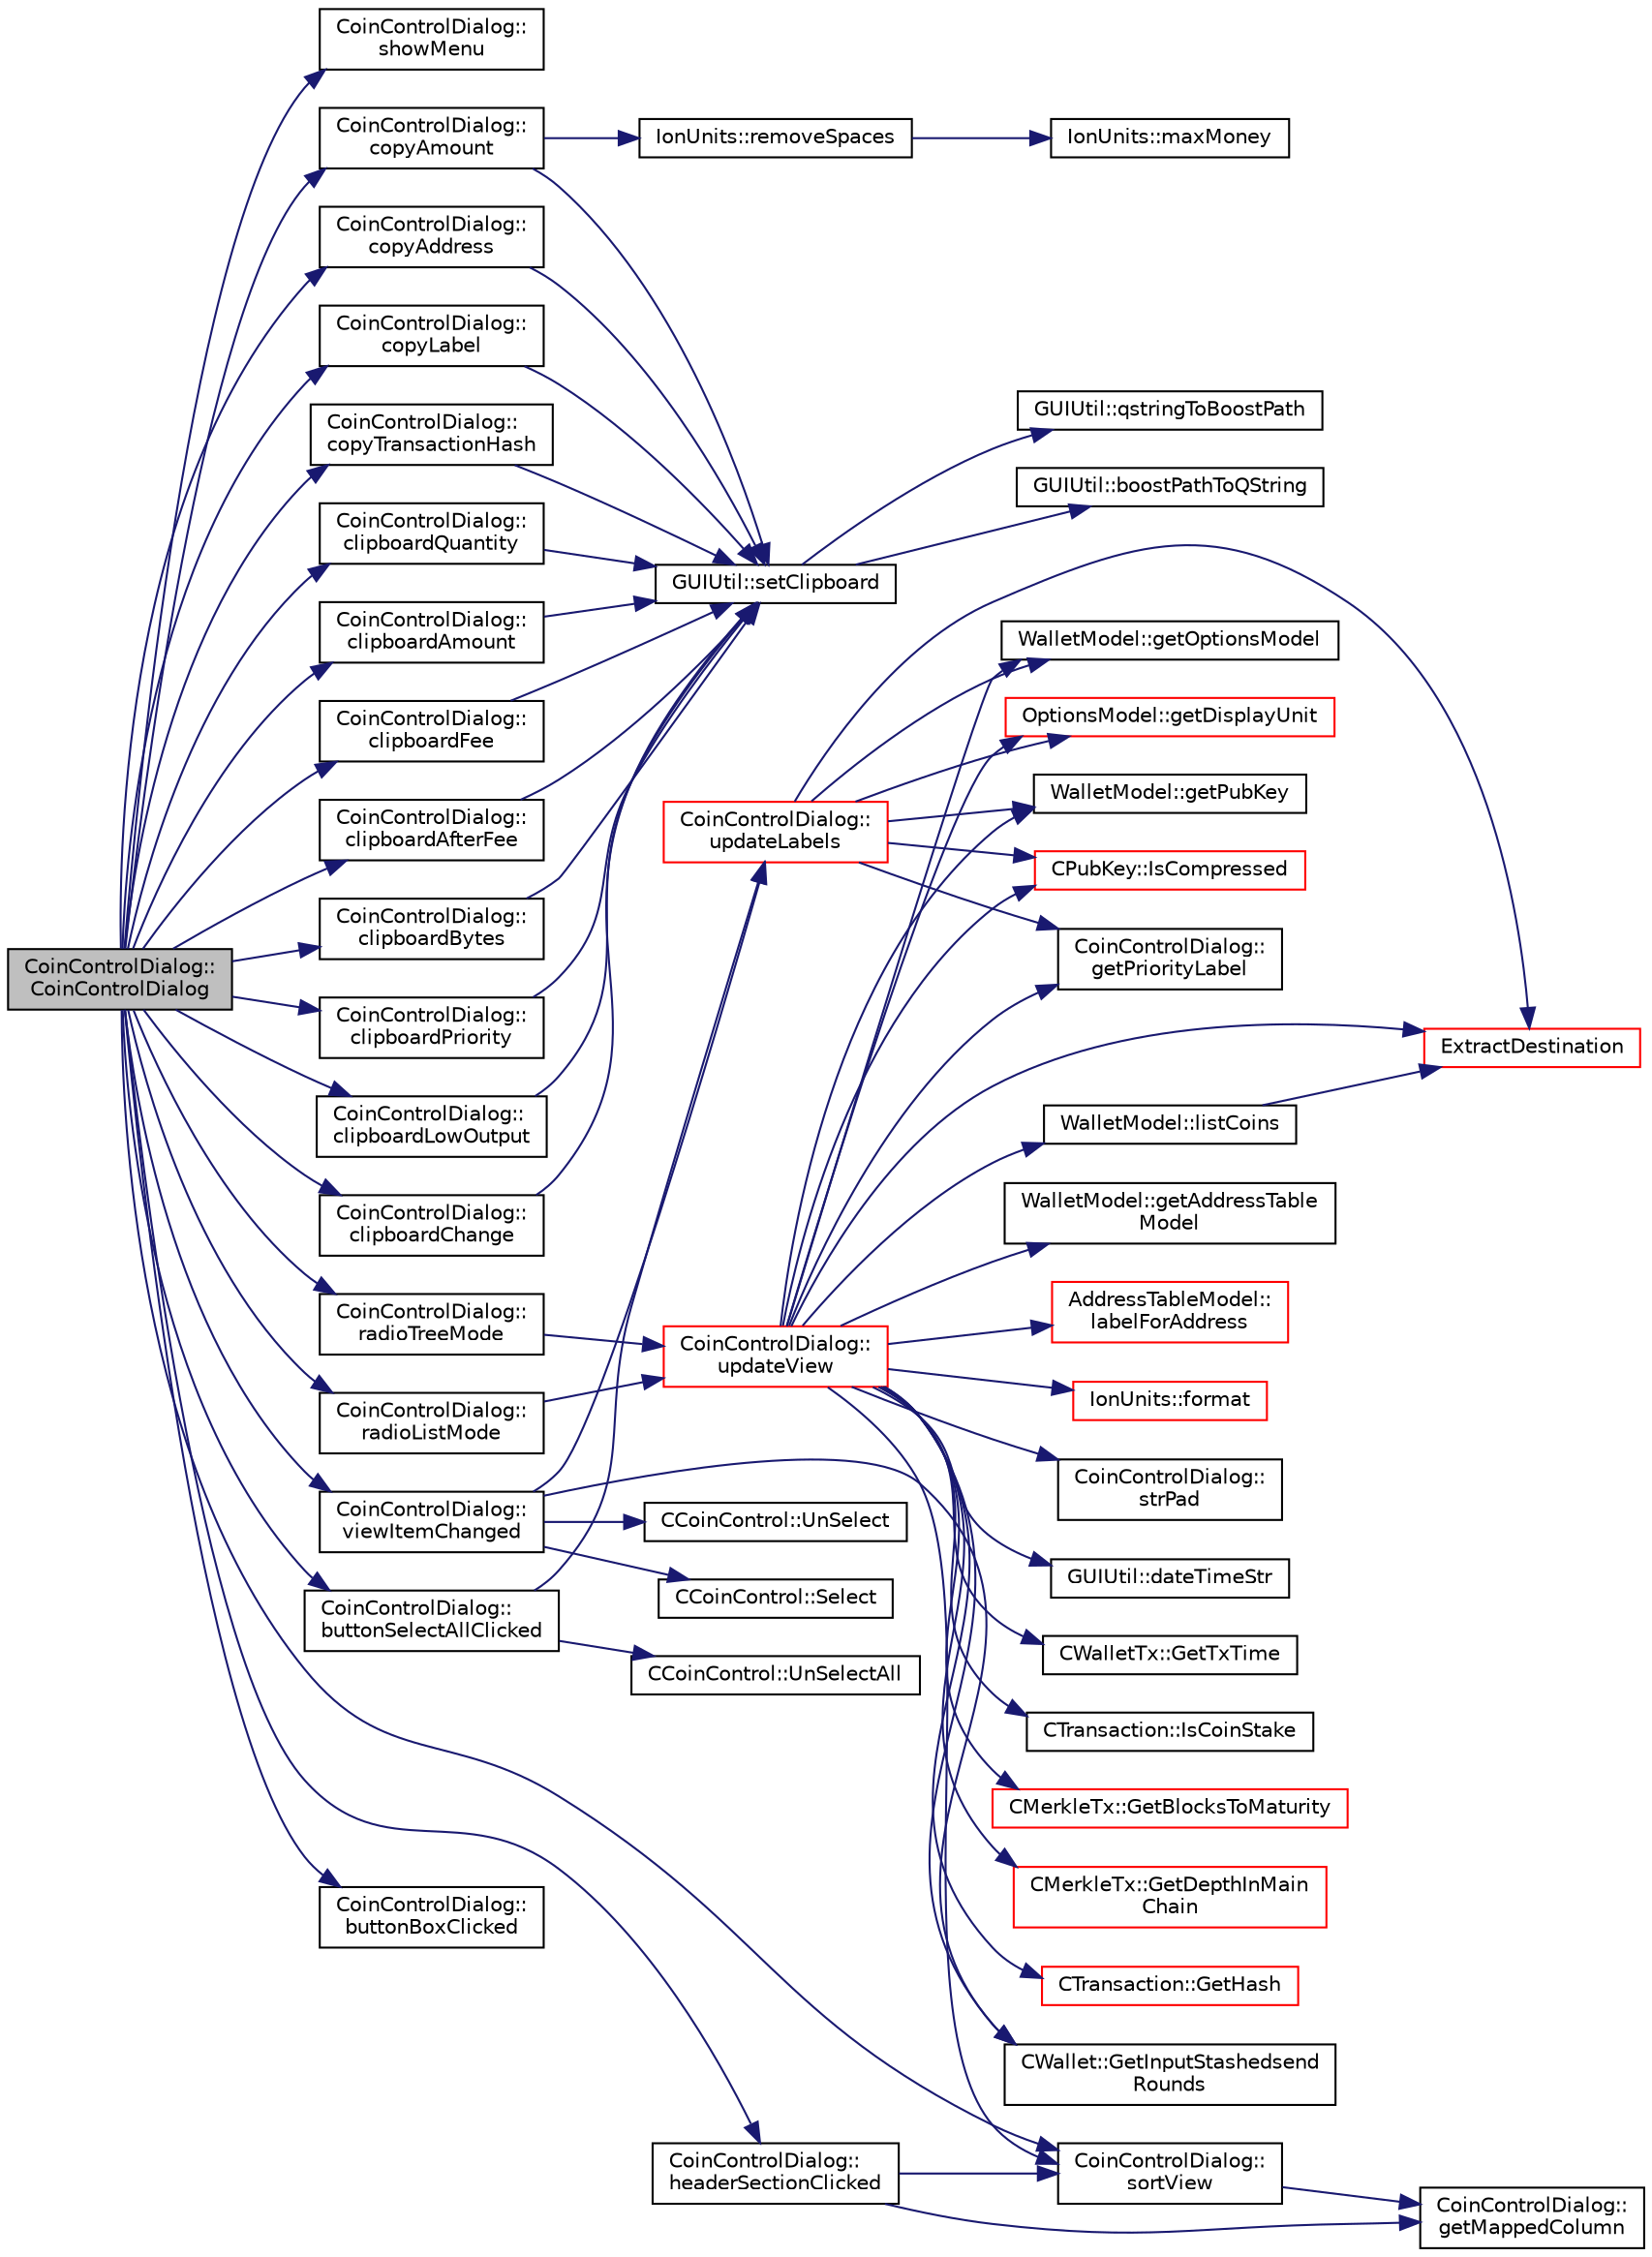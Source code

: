 digraph "CoinControlDialog::CoinControlDialog"
{
  edge [fontname="Helvetica",fontsize="10",labelfontname="Helvetica",labelfontsize="10"];
  node [fontname="Helvetica",fontsize="10",shape=record];
  rankdir="LR";
  Node0 [label="CoinControlDialog::\lCoinControlDialog",height=0.2,width=0.4,color="black", fillcolor="grey75", style="filled", fontcolor="black"];
  Node0 -> Node1 [color="midnightblue",fontsize="10",style="solid",fontname="Helvetica"];
  Node1 [label="CoinControlDialog::\lshowMenu",height=0.2,width=0.4,color="black", fillcolor="white", style="filled",URL="$dd/dfb/class_coin_control_dialog.html#aaab37948490af620c7c2a1ab809c15ff"];
  Node0 -> Node2 [color="midnightblue",fontsize="10",style="solid",fontname="Helvetica"];
  Node2 [label="CoinControlDialog::\lcopyAddress",height=0.2,width=0.4,color="black", fillcolor="white", style="filled",URL="$dd/dfb/class_coin_control_dialog.html#af0481202c3261dc198e17faeb69989ac"];
  Node2 -> Node3 [color="midnightblue",fontsize="10",style="solid",fontname="Helvetica"];
  Node3 [label="GUIUtil::setClipboard",height=0.2,width=0.4,color="black", fillcolor="white", style="filled",URL="$d1/d87/namespace_g_u_i_util.html#aef655b19f129179ca32f11a4d0da1a07"];
  Node3 -> Node4 [color="midnightblue",fontsize="10",style="solid",fontname="Helvetica"];
  Node4 [label="GUIUtil::qstringToBoostPath",height=0.2,width=0.4,color="black", fillcolor="white", style="filled",URL="$d1/d87/namespace_g_u_i_util.html#a23e76d4663b416f0d59f0a8fe89b018c"];
  Node3 -> Node5 [color="midnightblue",fontsize="10",style="solid",fontname="Helvetica"];
  Node5 [label="GUIUtil::boostPathToQString",height=0.2,width=0.4,color="black", fillcolor="white", style="filled",URL="$d1/d87/namespace_g_u_i_util.html#a8bbd2bea6cbc55658e8496603d1fd564"];
  Node0 -> Node6 [color="midnightblue",fontsize="10",style="solid",fontname="Helvetica"];
  Node6 [label="CoinControlDialog::\lcopyLabel",height=0.2,width=0.4,color="black", fillcolor="white", style="filled",URL="$dd/dfb/class_coin_control_dialog.html#a9d3b94e72c48d580afb75e4988284288"];
  Node6 -> Node3 [color="midnightblue",fontsize="10",style="solid",fontname="Helvetica"];
  Node0 -> Node7 [color="midnightblue",fontsize="10",style="solid",fontname="Helvetica"];
  Node7 [label="CoinControlDialog::\lcopyAmount",height=0.2,width=0.4,color="black", fillcolor="white", style="filled",URL="$dd/dfb/class_coin_control_dialog.html#a0d153803be26b0e81585a7d6ab6995bc"];
  Node7 -> Node3 [color="midnightblue",fontsize="10",style="solid",fontname="Helvetica"];
  Node7 -> Node8 [color="midnightblue",fontsize="10",style="solid",fontname="Helvetica"];
  Node8 [label="IonUnits::removeSpaces",height=0.2,width=0.4,color="black", fillcolor="white", style="filled",URL="$d7/dab/class_ion_units.html#a3076278f67f3b32262dcbaa4944698f4"];
  Node8 -> Node9 [color="midnightblue",fontsize="10",style="solid",fontname="Helvetica"];
  Node9 [label="IonUnits::maxMoney",height=0.2,width=0.4,color="black", fillcolor="white", style="filled",URL="$d7/dab/class_ion_units.html#ad263cf356fe762bfe92eb11f2306c36a",tooltip="Return maximum number of base units (Satoshis) "];
  Node0 -> Node10 [color="midnightblue",fontsize="10",style="solid",fontname="Helvetica"];
  Node10 [label="CoinControlDialog::\lcopyTransactionHash",height=0.2,width=0.4,color="black", fillcolor="white", style="filled",URL="$dd/dfb/class_coin_control_dialog.html#ab955ce01377ae2f9d01e22620f2d3a60"];
  Node10 -> Node3 [color="midnightblue",fontsize="10",style="solid",fontname="Helvetica"];
  Node0 -> Node11 [color="midnightblue",fontsize="10",style="solid",fontname="Helvetica"];
  Node11 [label="CoinControlDialog::\lclipboardQuantity",height=0.2,width=0.4,color="black", fillcolor="white", style="filled",URL="$dd/dfb/class_coin_control_dialog.html#acbeb5f37852deec4849468e24f4cd8eb"];
  Node11 -> Node3 [color="midnightblue",fontsize="10",style="solid",fontname="Helvetica"];
  Node0 -> Node12 [color="midnightblue",fontsize="10",style="solid",fontname="Helvetica"];
  Node12 [label="CoinControlDialog::\lclipboardAmount",height=0.2,width=0.4,color="black", fillcolor="white", style="filled",URL="$dd/dfb/class_coin_control_dialog.html#a7ca4a056879a25a14a72e4bfd4488b74"];
  Node12 -> Node3 [color="midnightblue",fontsize="10",style="solid",fontname="Helvetica"];
  Node0 -> Node13 [color="midnightblue",fontsize="10",style="solid",fontname="Helvetica"];
  Node13 [label="CoinControlDialog::\lclipboardFee",height=0.2,width=0.4,color="black", fillcolor="white", style="filled",URL="$dd/dfb/class_coin_control_dialog.html#a00f37fedbc73b7990305a191870f18c2"];
  Node13 -> Node3 [color="midnightblue",fontsize="10",style="solid",fontname="Helvetica"];
  Node0 -> Node14 [color="midnightblue",fontsize="10",style="solid",fontname="Helvetica"];
  Node14 [label="CoinControlDialog::\lclipboardAfterFee",height=0.2,width=0.4,color="black", fillcolor="white", style="filled",URL="$dd/dfb/class_coin_control_dialog.html#a62094405d0c56d44ae2eb1ab8fd40281"];
  Node14 -> Node3 [color="midnightblue",fontsize="10",style="solid",fontname="Helvetica"];
  Node0 -> Node15 [color="midnightblue",fontsize="10",style="solid",fontname="Helvetica"];
  Node15 [label="CoinControlDialog::\lclipboardBytes",height=0.2,width=0.4,color="black", fillcolor="white", style="filled",URL="$dd/dfb/class_coin_control_dialog.html#adabea6ca7e8f19085cd5c437ecb6186a"];
  Node15 -> Node3 [color="midnightblue",fontsize="10",style="solid",fontname="Helvetica"];
  Node0 -> Node16 [color="midnightblue",fontsize="10",style="solid",fontname="Helvetica"];
  Node16 [label="CoinControlDialog::\lclipboardPriority",height=0.2,width=0.4,color="black", fillcolor="white", style="filled",URL="$dd/dfb/class_coin_control_dialog.html#a3ff22550a94916b2db37f67f5b1ff9ec"];
  Node16 -> Node3 [color="midnightblue",fontsize="10",style="solid",fontname="Helvetica"];
  Node0 -> Node17 [color="midnightblue",fontsize="10",style="solid",fontname="Helvetica"];
  Node17 [label="CoinControlDialog::\lclipboardLowOutput",height=0.2,width=0.4,color="black", fillcolor="white", style="filled",URL="$dd/dfb/class_coin_control_dialog.html#ac6ce56d1ec6ae7f528fdd06ba60400b3"];
  Node17 -> Node3 [color="midnightblue",fontsize="10",style="solid",fontname="Helvetica"];
  Node0 -> Node18 [color="midnightblue",fontsize="10",style="solid",fontname="Helvetica"];
  Node18 [label="CoinControlDialog::\lclipboardChange",height=0.2,width=0.4,color="black", fillcolor="white", style="filled",URL="$dd/dfb/class_coin_control_dialog.html#a98a8bfcc50b61f7696c85c8b8ee1c796"];
  Node18 -> Node3 [color="midnightblue",fontsize="10",style="solid",fontname="Helvetica"];
  Node0 -> Node19 [color="midnightblue",fontsize="10",style="solid",fontname="Helvetica"];
  Node19 [label="CoinControlDialog::\lradioTreeMode",height=0.2,width=0.4,color="black", fillcolor="white", style="filled",URL="$dd/dfb/class_coin_control_dialog.html#a1990d478f3ffba666c358a4f1bd395ec"];
  Node19 -> Node20 [color="midnightblue",fontsize="10",style="solid",fontname="Helvetica"];
  Node20 [label="CoinControlDialog::\lupdateView",height=0.2,width=0.4,color="red", fillcolor="white", style="filled",URL="$dd/dfb/class_coin_control_dialog.html#aadea33050e5c1efd5eae8d2fcfa721f9"];
  Node20 -> Node21 [color="midnightblue",fontsize="10",style="solid",fontname="Helvetica"];
  Node21 [label="WalletModel::getOptionsModel",height=0.2,width=0.4,color="black", fillcolor="white", style="filled",URL="$d4/d27/class_wallet_model.html#a96d53e56b3f8f07537ea2523f7a7d300"];
  Node20 -> Node22 [color="midnightblue",fontsize="10",style="solid",fontname="Helvetica"];
  Node22 [label="WalletModel::getAddressTable\lModel",height=0.2,width=0.4,color="black", fillcolor="white", style="filled",URL="$d4/d27/class_wallet_model.html#a89ed202e2dbc04aaa70d72872b95b351"];
  Node20 -> Node23 [color="midnightblue",fontsize="10",style="solid",fontname="Helvetica"];
  Node23 [label="OptionsModel::getDisplayUnit",height=0.2,width=0.4,color="red", fillcolor="white", style="filled",URL="$da/d1f/class_options_model.html#a3b6e4d4ef42be3aaba315b8cd14f468e"];
  Node20 -> Node26 [color="midnightblue",fontsize="10",style="solid",fontname="Helvetica"];
  Node26 [label="WalletModel::listCoins",height=0.2,width=0.4,color="black", fillcolor="white", style="filled",URL="$d4/d27/class_wallet_model.html#ae5ce26bba42701b45de766ef11cc9a47"];
  Node26 -> Node27 [color="midnightblue",fontsize="10",style="solid",fontname="Helvetica"];
  Node27 [label="ExtractDestination",height=0.2,width=0.4,color="red", fillcolor="white", style="filled",URL="$dd/d0f/script_8cpp.html#a951f7e601746ae076afdf3169ecca2fc"];
  Node20 -> Node37 [color="midnightblue",fontsize="10",style="solid",fontname="Helvetica"];
  Node37 [label="AddressTableModel::\llabelForAddress",height=0.2,width=0.4,color="red", fillcolor="white", style="filled",URL="$d9/ded/class_address_table_model.html#afcdbfc17ac480f5a57382cbcf096ccb3"];
  Node20 -> Node27 [color="midnightblue",fontsize="10",style="solid",fontname="Helvetica"];
  Node20 -> Node47 [color="midnightblue",fontsize="10",style="solid",fontname="Helvetica"];
  Node47 [label="WalletModel::getPubKey",height=0.2,width=0.4,color="black", fillcolor="white", style="filled",URL="$d4/d27/class_wallet_model.html#abe0b4462654768f301d1f758f7907ca2"];
  Node20 -> Node48 [color="midnightblue",fontsize="10",style="solid",fontname="Helvetica"];
  Node48 [label="CPubKey::IsCompressed",height=0.2,width=0.4,color="red", fillcolor="white", style="filled",URL="$da/d4e/class_c_pub_key.html#a25f8b70340ad20ddab0f80ec4cee9396"];
  Node20 -> Node49 [color="midnightblue",fontsize="10",style="solid",fontname="Helvetica"];
  Node49 [label="IonUnits::format",height=0.2,width=0.4,color="red", fillcolor="white", style="filled",URL="$d7/dab/class_ion_units.html#a7cf8cdbd0a24c418ae91b511fac5bee4",tooltip="Format as string. "];
  Node20 -> Node53 [color="midnightblue",fontsize="10",style="solid",fontname="Helvetica"];
  Node53 [label="CoinControlDialog::\lstrPad",height=0.2,width=0.4,color="black", fillcolor="white", style="filled",URL="$dd/dfb/class_coin_control_dialog.html#ac01c96c8a1a024c9ca35eda9ca297792"];
  Node20 -> Node54 [color="midnightblue",fontsize="10",style="solid",fontname="Helvetica"];
  Node54 [label="GUIUtil::dateTimeStr",height=0.2,width=0.4,color="black", fillcolor="white", style="filled",URL="$d1/d87/namespace_g_u_i_util.html#aae732a04fea25190081120bf0cc773e8"];
  Node20 -> Node55 [color="midnightblue",fontsize="10",style="solid",fontname="Helvetica"];
  Node55 [label="CWalletTx::GetTxTime",height=0.2,width=0.4,color="black", fillcolor="white", style="filled",URL="$d6/d53/class_c_wallet_tx.html#ab94368cf0553687d8f1fec5d2aaa1457"];
  Node20 -> Node56 [color="midnightblue",fontsize="10",style="solid",fontname="Helvetica"];
  Node56 [label="CTransaction::IsCoinStake",height=0.2,width=0.4,color="black", fillcolor="white", style="filled",URL="$df/d43/class_c_transaction.html#ace4278a41a296d40dcf5fb2b9cf007ec"];
  Node20 -> Node57 [color="midnightblue",fontsize="10",style="solid",fontname="Helvetica"];
  Node57 [label="CMerkleTx::GetBlocksToMaturity",height=0.2,width=0.4,color="red", fillcolor="white", style="filled",URL="$d1/dff/class_c_merkle_tx.html#a69ebd437f7b44169659c3527fe73b6ab"];
  Node20 -> Node59 [color="midnightblue",fontsize="10",style="solid",fontname="Helvetica"];
  Node59 [label="CMerkleTx::GetDepthInMain\lChain",height=0.2,width=0.4,color="red", fillcolor="white", style="filled",URL="$d1/dff/class_c_merkle_tx.html#a887a9f1a0b7fc64b43e42cec76b38ef9"];
  Node20 -> Node62 [color="midnightblue",fontsize="10",style="solid",fontname="Helvetica"];
  Node62 [label="CTransaction::GetHash",height=0.2,width=0.4,color="red", fillcolor="white", style="filled",URL="$df/d43/class_c_transaction.html#a0b46d80e82ca324e82c2ce3fc1492bfa"];
  Node20 -> Node65 [color="midnightblue",fontsize="10",style="solid",fontname="Helvetica"];
  Node65 [label="CWallet::GetInputStashedsend\lRounds",height=0.2,width=0.4,color="black", fillcolor="white", style="filled",URL="$d2/de5/class_c_wallet.html#a9a6ea9a3fe28ec7ef0ed0871647b59db"];
  Node20 -> Node66 [color="midnightblue",fontsize="10",style="solid",fontname="Helvetica"];
  Node66 [label="CoinControlDialog::\lgetPriorityLabel",height=0.2,width=0.4,color="black", fillcolor="white", style="filled",URL="$dd/dfb/class_coin_control_dialog.html#a7285f91e6d9b510084966f4229146bcd"];
  Node20 -> Node69 [color="midnightblue",fontsize="10",style="solid",fontname="Helvetica"];
  Node69 [label="CoinControlDialog::\lsortView",height=0.2,width=0.4,color="black", fillcolor="white", style="filled",URL="$dd/dfb/class_coin_control_dialog.html#a9573211ed101522c9b4307a02b268e39"];
  Node69 -> Node70 [color="midnightblue",fontsize="10",style="solid",fontname="Helvetica"];
  Node70 [label="CoinControlDialog::\lgetMappedColumn",height=0.2,width=0.4,color="black", fillcolor="white", style="filled",URL="$dd/dfb/class_coin_control_dialog.html#a12cc992d1d2c5ef33f42d89c7e3e9dad"];
  Node0 -> Node71 [color="midnightblue",fontsize="10",style="solid",fontname="Helvetica"];
  Node71 [label="CoinControlDialog::\lradioListMode",height=0.2,width=0.4,color="black", fillcolor="white", style="filled",URL="$dd/dfb/class_coin_control_dialog.html#a775c6d290cb63667a434b09072094533"];
  Node71 -> Node20 [color="midnightblue",fontsize="10",style="solid",fontname="Helvetica"];
  Node0 -> Node72 [color="midnightblue",fontsize="10",style="solid",fontname="Helvetica"];
  Node72 [label="CoinControlDialog::\lviewItemChanged",height=0.2,width=0.4,color="black", fillcolor="white", style="filled",URL="$dd/dfb/class_coin_control_dialog.html#ac3c37dabd83f71d9c96bf5567fe85234"];
  Node72 -> Node73 [color="midnightblue",fontsize="10",style="solid",fontname="Helvetica"];
  Node73 [label="CCoinControl::UnSelect",height=0.2,width=0.4,color="black", fillcolor="white", style="filled",URL="$dc/d48/class_c_coin_control.html#a28843122428b30c81814e54b9a0bcaa6"];
  Node72 -> Node74 [color="midnightblue",fontsize="10",style="solid",fontname="Helvetica"];
  Node74 [label="CCoinControl::Select",height=0.2,width=0.4,color="black", fillcolor="white", style="filled",URL="$dc/d48/class_c_coin_control.html#a0c6d66b747f1e9531afa32a8bb851ba0"];
  Node72 -> Node65 [color="midnightblue",fontsize="10",style="solid",fontname="Helvetica"];
  Node72 -> Node75 [color="midnightblue",fontsize="10",style="solid",fontname="Helvetica"];
  Node75 [label="CoinControlDialog::\lupdateLabels",height=0.2,width=0.4,color="red", fillcolor="white", style="filled",URL="$dd/dfb/class_coin_control_dialog.html#a4fc60e89b097952ff22dc0f9c58c87d9"];
  Node75 -> Node27 [color="midnightblue",fontsize="10",style="solid",fontname="Helvetica"];
  Node75 -> Node47 [color="midnightblue",fontsize="10",style="solid",fontname="Helvetica"];
  Node75 -> Node48 [color="midnightblue",fontsize="10",style="solid",fontname="Helvetica"];
  Node75 -> Node66 [color="midnightblue",fontsize="10",style="solid",fontname="Helvetica"];
  Node75 -> Node21 [color="midnightblue",fontsize="10",style="solid",fontname="Helvetica"];
  Node75 -> Node23 [color="midnightblue",fontsize="10",style="solid",fontname="Helvetica"];
  Node0 -> Node90 [color="midnightblue",fontsize="10",style="solid",fontname="Helvetica"];
  Node90 [label="CoinControlDialog::\lheaderSectionClicked",height=0.2,width=0.4,color="black", fillcolor="white", style="filled",URL="$dd/dfb/class_coin_control_dialog.html#a00055d2685a3625cb1fc5f84e8cb0a05"];
  Node90 -> Node70 [color="midnightblue",fontsize="10",style="solid",fontname="Helvetica"];
  Node90 -> Node69 [color="midnightblue",fontsize="10",style="solid",fontname="Helvetica"];
  Node0 -> Node91 [color="midnightblue",fontsize="10",style="solid",fontname="Helvetica"];
  Node91 [label="CoinControlDialog::\lbuttonBoxClicked",height=0.2,width=0.4,color="black", fillcolor="white", style="filled",URL="$dd/dfb/class_coin_control_dialog.html#aff46f53e73bdc78a63fbcf093ec1bba0"];
  Node0 -> Node92 [color="midnightblue",fontsize="10",style="solid",fontname="Helvetica"];
  Node92 [label="CoinControlDialog::\lbuttonSelectAllClicked",height=0.2,width=0.4,color="black", fillcolor="white", style="filled",URL="$dd/dfb/class_coin_control_dialog.html#ae106a71c5b87ac8bea8c52e7c4f4a129"];
  Node92 -> Node93 [color="midnightblue",fontsize="10",style="solid",fontname="Helvetica"];
  Node93 [label="CCoinControl::UnSelectAll",height=0.2,width=0.4,color="black", fillcolor="white", style="filled",URL="$dc/d48/class_c_coin_control.html#a78bc21b1698e6ae5e6c2fef9758db39c"];
  Node92 -> Node75 [color="midnightblue",fontsize="10",style="solid",fontname="Helvetica"];
  Node0 -> Node69 [color="midnightblue",fontsize="10",style="solid",fontname="Helvetica"];
}

